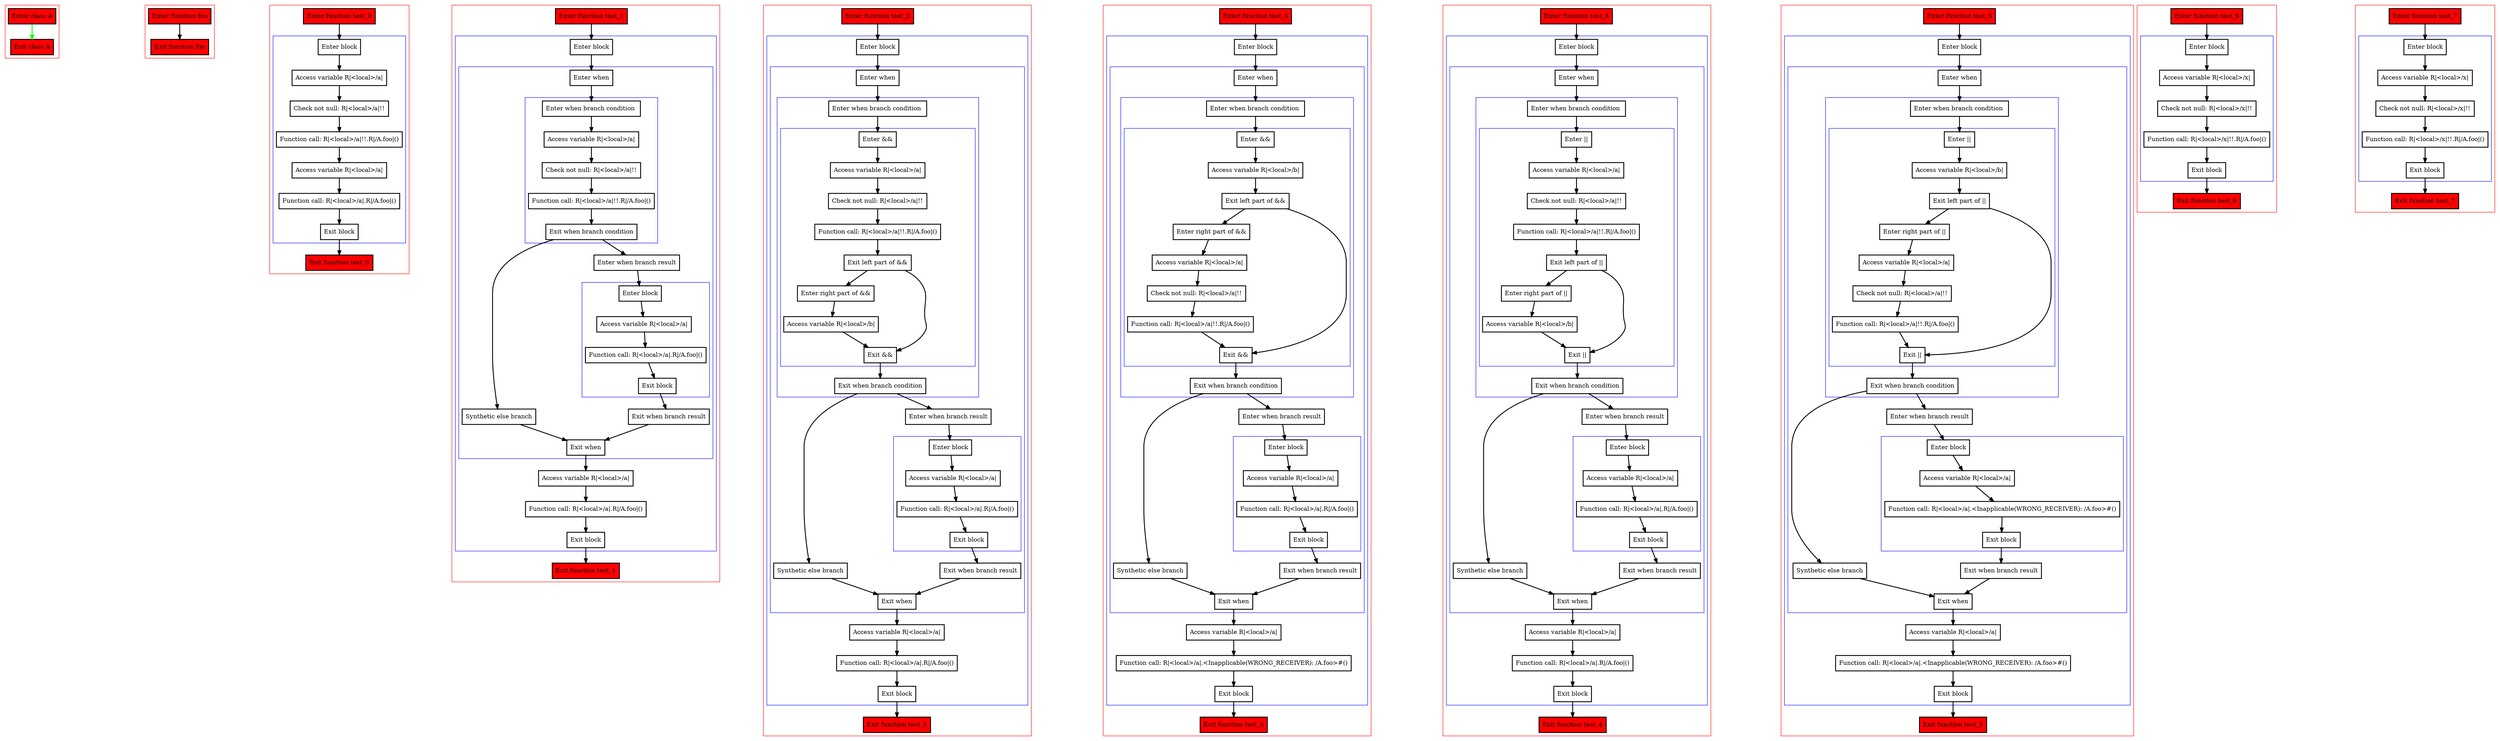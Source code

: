 digraph bangbang_kt {
    graph [nodesep=3]
    node [shape=box penwidth=2]
    edge [penwidth=2]

    subgraph cluster_0 {
        color=red
        0 [label="Enter class A" style="filled" fillcolor=red];
        1 [label="Exit class A" style="filled" fillcolor=red];
    }
    0 -> {1} [color=green];

    subgraph cluster_1 {
        color=red
        2 [label="Enter function foo" style="filled" fillcolor=red];
        3 [label="Exit function foo" style="filled" fillcolor=red];
    }
    2 -> {3};

    subgraph cluster_2 {
        color=red
        4 [label="Enter function test_0" style="filled" fillcolor=red];
        subgraph cluster_3 {
            color=blue
            5 [label="Enter block"];
            6 [label="Access variable R|<local>/a|"];
            7 [label="Check not null: R|<local>/a|!!"];
            8 [label="Function call: R|<local>/a|!!.R|/A.foo|()"];
            9 [label="Access variable R|<local>/a|"];
            10 [label="Function call: R|<local>/a|.R|/A.foo|()"];
            11 [label="Exit block"];
        }
        12 [label="Exit function test_0" style="filled" fillcolor=red];
    }
    4 -> {5};
    5 -> {6};
    6 -> {7};
    7 -> {8};
    8 -> {9};
    9 -> {10};
    10 -> {11};
    11 -> {12};

    subgraph cluster_4 {
        color=red
        13 [label="Enter function test_1" style="filled" fillcolor=red];
        subgraph cluster_5 {
            color=blue
            14 [label="Enter block"];
            subgraph cluster_6 {
                color=blue
                15 [label="Enter when"];
                subgraph cluster_7 {
                    color=blue
                    16 [label="Enter when branch condition "];
                    17 [label="Access variable R|<local>/a|"];
                    18 [label="Check not null: R|<local>/a|!!"];
                    19 [label="Function call: R|<local>/a|!!.R|/A.foo|()"];
                    20 [label="Exit when branch condition"];
                }
                21 [label="Synthetic else branch"];
                22 [label="Enter when branch result"];
                subgraph cluster_8 {
                    color=blue
                    23 [label="Enter block"];
                    24 [label="Access variable R|<local>/a|"];
                    25 [label="Function call: R|<local>/a|.R|/A.foo|()"];
                    26 [label="Exit block"];
                }
                27 [label="Exit when branch result"];
                28 [label="Exit when"];
            }
            29 [label="Access variable R|<local>/a|"];
            30 [label="Function call: R|<local>/a|.R|/A.foo|()"];
            31 [label="Exit block"];
        }
        32 [label="Exit function test_1" style="filled" fillcolor=red];
    }
    13 -> {14};
    14 -> {15};
    15 -> {16};
    16 -> {17};
    17 -> {18};
    18 -> {19};
    19 -> {20};
    20 -> {22 21};
    21 -> {28};
    22 -> {23};
    23 -> {24};
    24 -> {25};
    25 -> {26};
    26 -> {27};
    27 -> {28};
    28 -> {29};
    29 -> {30};
    30 -> {31};
    31 -> {32};

    subgraph cluster_9 {
        color=red
        33 [label="Enter function test_2" style="filled" fillcolor=red];
        subgraph cluster_10 {
            color=blue
            34 [label="Enter block"];
            subgraph cluster_11 {
                color=blue
                35 [label="Enter when"];
                subgraph cluster_12 {
                    color=blue
                    36 [label="Enter when branch condition "];
                    subgraph cluster_13 {
                        color=blue
                        37 [label="Enter &&"];
                        38 [label="Access variable R|<local>/a|"];
                        39 [label="Check not null: R|<local>/a|!!"];
                        40 [label="Function call: R|<local>/a|!!.R|/A.foo|()"];
                        41 [label="Exit left part of &&"];
                        42 [label="Enter right part of &&"];
                        43 [label="Access variable R|<local>/b|"];
                        44 [label="Exit &&"];
                    }
                    45 [label="Exit when branch condition"];
                }
                46 [label="Synthetic else branch"];
                47 [label="Enter when branch result"];
                subgraph cluster_14 {
                    color=blue
                    48 [label="Enter block"];
                    49 [label="Access variable R|<local>/a|"];
                    50 [label="Function call: R|<local>/a|.R|/A.foo|()"];
                    51 [label="Exit block"];
                }
                52 [label="Exit when branch result"];
                53 [label="Exit when"];
            }
            54 [label="Access variable R|<local>/a|"];
            55 [label="Function call: R|<local>/a|.R|/A.foo|()"];
            56 [label="Exit block"];
        }
        57 [label="Exit function test_2" style="filled" fillcolor=red];
    }
    33 -> {34};
    34 -> {35};
    35 -> {36};
    36 -> {37};
    37 -> {38};
    38 -> {39};
    39 -> {40};
    40 -> {41};
    41 -> {44 42};
    42 -> {43};
    43 -> {44};
    44 -> {45};
    45 -> {47 46};
    46 -> {53};
    47 -> {48};
    48 -> {49};
    49 -> {50};
    50 -> {51};
    51 -> {52};
    52 -> {53};
    53 -> {54};
    54 -> {55};
    55 -> {56};
    56 -> {57};

    subgraph cluster_15 {
        color=red
        58 [label="Enter function test_3" style="filled" fillcolor=red];
        subgraph cluster_16 {
            color=blue
            59 [label="Enter block"];
            subgraph cluster_17 {
                color=blue
                60 [label="Enter when"];
                subgraph cluster_18 {
                    color=blue
                    61 [label="Enter when branch condition "];
                    subgraph cluster_19 {
                        color=blue
                        62 [label="Enter &&"];
                        63 [label="Access variable R|<local>/b|"];
                        64 [label="Exit left part of &&"];
                        65 [label="Enter right part of &&"];
                        66 [label="Access variable R|<local>/a|"];
                        67 [label="Check not null: R|<local>/a|!!"];
                        68 [label="Function call: R|<local>/a|!!.R|/A.foo|()"];
                        69 [label="Exit &&"];
                    }
                    70 [label="Exit when branch condition"];
                }
                71 [label="Synthetic else branch"];
                72 [label="Enter when branch result"];
                subgraph cluster_20 {
                    color=blue
                    73 [label="Enter block"];
                    74 [label="Access variable R|<local>/a|"];
                    75 [label="Function call: R|<local>/a|.R|/A.foo|()"];
                    76 [label="Exit block"];
                }
                77 [label="Exit when branch result"];
                78 [label="Exit when"];
            }
            79 [label="Access variable R|<local>/a|"];
            80 [label="Function call: R|<local>/a|.<Inapplicable(WRONG_RECEIVER): /A.foo>#()"];
            81 [label="Exit block"];
        }
        82 [label="Exit function test_3" style="filled" fillcolor=red];
    }
    58 -> {59};
    59 -> {60};
    60 -> {61};
    61 -> {62};
    62 -> {63};
    63 -> {64};
    64 -> {69 65};
    65 -> {66};
    66 -> {67};
    67 -> {68};
    68 -> {69};
    69 -> {70};
    70 -> {72 71};
    71 -> {78};
    72 -> {73};
    73 -> {74};
    74 -> {75};
    75 -> {76};
    76 -> {77};
    77 -> {78};
    78 -> {79};
    79 -> {80};
    80 -> {81};
    81 -> {82};

    subgraph cluster_21 {
        color=red
        83 [label="Enter function test_4" style="filled" fillcolor=red];
        subgraph cluster_22 {
            color=blue
            84 [label="Enter block"];
            subgraph cluster_23 {
                color=blue
                85 [label="Enter when"];
                subgraph cluster_24 {
                    color=blue
                    86 [label="Enter when branch condition "];
                    subgraph cluster_25 {
                        color=blue
                        87 [label="Enter ||"];
                        88 [label="Access variable R|<local>/a|"];
                        89 [label="Check not null: R|<local>/a|!!"];
                        90 [label="Function call: R|<local>/a|!!.R|/A.foo|()"];
                        91 [label="Exit left part of ||"];
                        92 [label="Enter right part of ||"];
                        93 [label="Access variable R|<local>/b|"];
                        94 [label="Exit ||"];
                    }
                    95 [label="Exit when branch condition"];
                }
                96 [label="Synthetic else branch"];
                97 [label="Enter when branch result"];
                subgraph cluster_26 {
                    color=blue
                    98 [label="Enter block"];
                    99 [label="Access variable R|<local>/a|"];
                    100 [label="Function call: R|<local>/a|.R|/A.foo|()"];
                    101 [label="Exit block"];
                }
                102 [label="Exit when branch result"];
                103 [label="Exit when"];
            }
            104 [label="Access variable R|<local>/a|"];
            105 [label="Function call: R|<local>/a|.R|/A.foo|()"];
            106 [label="Exit block"];
        }
        107 [label="Exit function test_4" style="filled" fillcolor=red];
    }
    83 -> {84};
    84 -> {85};
    85 -> {86};
    86 -> {87};
    87 -> {88};
    88 -> {89};
    89 -> {90};
    90 -> {91};
    91 -> {94 92};
    92 -> {93};
    93 -> {94};
    94 -> {95};
    95 -> {97 96};
    96 -> {103};
    97 -> {98};
    98 -> {99};
    99 -> {100};
    100 -> {101};
    101 -> {102};
    102 -> {103};
    103 -> {104};
    104 -> {105};
    105 -> {106};
    106 -> {107};

    subgraph cluster_27 {
        color=red
        108 [label="Enter function test_5" style="filled" fillcolor=red];
        subgraph cluster_28 {
            color=blue
            109 [label="Enter block"];
            subgraph cluster_29 {
                color=blue
                110 [label="Enter when"];
                subgraph cluster_30 {
                    color=blue
                    111 [label="Enter when branch condition "];
                    subgraph cluster_31 {
                        color=blue
                        112 [label="Enter ||"];
                        113 [label="Access variable R|<local>/b|"];
                        114 [label="Exit left part of ||"];
                        115 [label="Enter right part of ||"];
                        116 [label="Access variable R|<local>/a|"];
                        117 [label="Check not null: R|<local>/a|!!"];
                        118 [label="Function call: R|<local>/a|!!.R|/A.foo|()"];
                        119 [label="Exit ||"];
                    }
                    120 [label="Exit when branch condition"];
                }
                121 [label="Synthetic else branch"];
                122 [label="Enter when branch result"];
                subgraph cluster_32 {
                    color=blue
                    123 [label="Enter block"];
                    124 [label="Access variable R|<local>/a|"];
                    125 [label="Function call: R|<local>/a|.<Inapplicable(WRONG_RECEIVER): /A.foo>#()"];
                    126 [label="Exit block"];
                }
                127 [label="Exit when branch result"];
                128 [label="Exit when"];
            }
            129 [label="Access variable R|<local>/a|"];
            130 [label="Function call: R|<local>/a|.<Inapplicable(WRONG_RECEIVER): /A.foo>#()"];
            131 [label="Exit block"];
        }
        132 [label="Exit function test_5" style="filled" fillcolor=red];
    }
    108 -> {109};
    109 -> {110};
    110 -> {111};
    111 -> {112};
    112 -> {113};
    113 -> {114};
    114 -> {119 115};
    115 -> {116};
    116 -> {117};
    117 -> {118};
    118 -> {119};
    119 -> {120};
    120 -> {122 121};
    121 -> {128};
    122 -> {123};
    123 -> {124};
    124 -> {125};
    125 -> {126};
    126 -> {127};
    127 -> {128};
    128 -> {129};
    129 -> {130};
    130 -> {131};
    131 -> {132};

    subgraph cluster_33 {
        color=red
        133 [label="Enter function test_6" style="filled" fillcolor=red];
        subgraph cluster_34 {
            color=blue
            134 [label="Enter block"];
            135 [label="Access variable R|<local>/x|"];
            136 [label="Check not null: R|<local>/x|!!"];
            137 [label="Function call: R|<local>/x|!!.R|/A.foo|()"];
            138 [label="Exit block"];
        }
        139 [label="Exit function test_6" style="filled" fillcolor=red];
    }
    133 -> {134};
    134 -> {135};
    135 -> {136};
    136 -> {137};
    137 -> {138};
    138 -> {139};

    subgraph cluster_35 {
        color=red
        140 [label="Enter function test_7" style="filled" fillcolor=red];
        subgraph cluster_36 {
            color=blue
            141 [label="Enter block"];
            142 [label="Access variable R|<local>/x|"];
            143 [label="Check not null: R|<local>/x|!!"];
            144 [label="Function call: R|<local>/x|!!.R|/A.foo|()"];
            145 [label="Exit block"];
        }
        146 [label="Exit function test_7" style="filled" fillcolor=red];
    }
    140 -> {141};
    141 -> {142};
    142 -> {143};
    143 -> {144};
    144 -> {145};
    145 -> {146};

}
